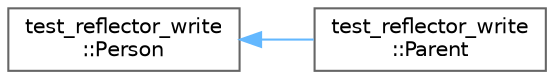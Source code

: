 digraph "类继承关系图"
{
 // LATEX_PDF_SIZE
  bgcolor="transparent";
  edge [fontname=Helvetica,fontsize=10,labelfontname=Helvetica,labelfontsize=10];
  node [fontname=Helvetica,fontsize=10,shape=box,height=0.2,width=0.4];
  rankdir="LR";
  Node0 [id="Node000000",label="test_reflector_write\l::Person",height=0.2,width=0.4,color="grey40", fillcolor="white", style="filled",URL="$structtest__reflector__write_1_1_person.html",tooltip=" "];
  Node0 -> Node1 [id="edge7154_Node000000_Node000001",dir="back",color="steelblue1",style="solid",tooltip=" "];
  Node1 [id="Node000001",label="test_reflector_write\l::Parent",height=0.2,width=0.4,color="grey40", fillcolor="white", style="filled",URL="$structtest__reflector__write_1_1_parent.html",tooltip=" "];
}
